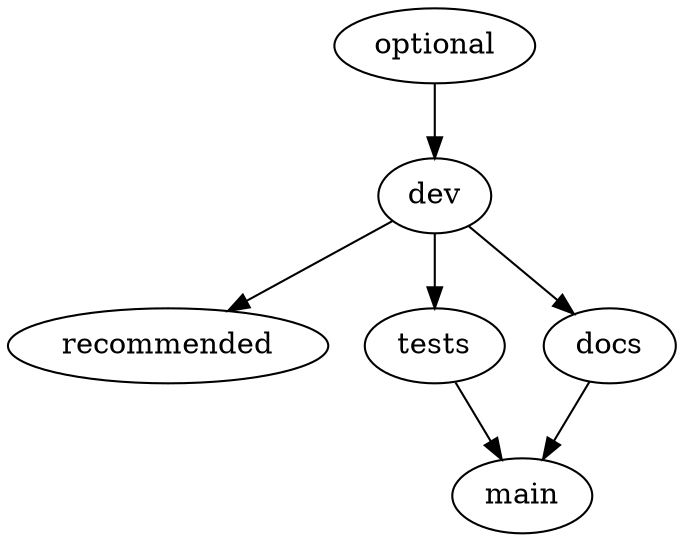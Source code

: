 strict digraph  {
main [packages="{'dessinemoi>=23.1.0', 'pinttrs>=23.2.0', 'netcdf4', 'scipy', 'aenum', 'matplotlib>=3.3', 'pint', 'numpy', 'pooch', 'environ-config', 'tqdm', 'click', 'lazy_loader>=0.1', 'shellingham!=1.5.1', 'portion', 'ruamel.yaml', 'typer>=0.9.0', 'xarray>=0.19,!=0.20.*', 'rich', 'attrs>=22.2'}"];
recommended [packages="{'astropy', 'seaborn', 'jupyterlab', 'iapws', 'python-dateutil', 'ipython', 'ipywidgets', 'aabbtree'}"];
tests [packages="{'pytest', 'pytest-json-report'}"];
dev [packages="{'setuptools>=61', 'pip>=22', 'pip-tools>=6.5', 'networkx>=3.1', 'conda-lock>=1.4'}"];
docs [packages="{'sphinx-autobuild', 'sphinx-copybutton', 'nbsphinx>=0.9.0', 'autodocsumm', 'sphinxcontrib-bibtex>=2.0', 'myst-parser', 'sphinx-design', 'sphinx', 'sphinx-book-theme>=1.0'}"];
optional [packages="{'eradiate-mitsuba==0.0.1rc11'}"];
tests -> main;
dev -> recommended;
dev -> docs;
dev -> tests;
docs -> main;
optional -> dev;
}

